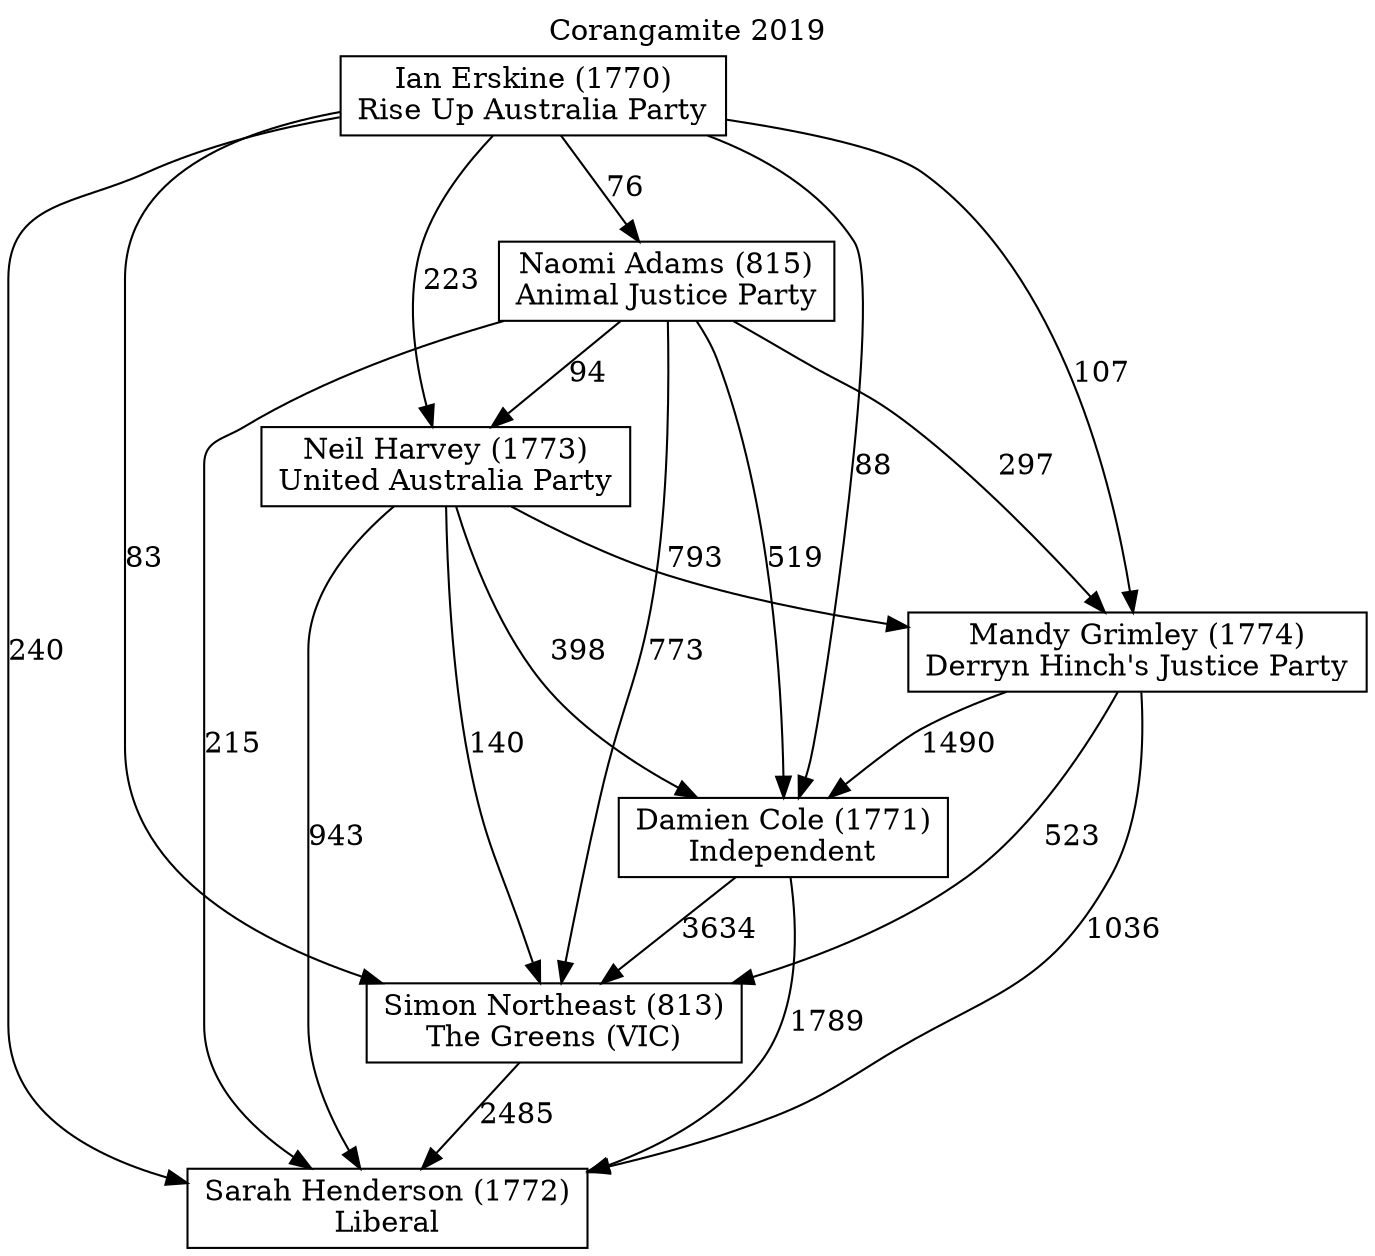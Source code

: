 // House preference flow
digraph "Sarah Henderson (1772)_Corangamite_2019" {
	graph [label="Corangamite 2019" labelloc=t mclimit=10]
	node [shape=box]
	"Sarah Henderson (1772)" [label="Sarah Henderson (1772)
Liberal"]
	"Simon Northeast (813)" [label="Simon Northeast (813)
The Greens (VIC)"]
	"Damien Cole (1771)" [label="Damien Cole (1771)
Independent"]
	"Mandy Grimley (1774)" [label="Mandy Grimley (1774)
Derryn Hinch's Justice Party"]
	"Neil Harvey (1773)" [label="Neil Harvey (1773)
United Australia Party"]
	"Naomi Adams (815)" [label="Naomi Adams (815)
Animal Justice Party"]
	"Ian Erskine (1770)" [label="Ian Erskine (1770)
Rise Up Australia Party"]
	"Simon Northeast (813)" -> "Sarah Henderson (1772)" [label=2485]
	"Damien Cole (1771)" -> "Simon Northeast (813)" [label=3634]
	"Mandy Grimley (1774)" -> "Damien Cole (1771)" [label=1490]
	"Neil Harvey (1773)" -> "Mandy Grimley (1774)" [label=793]
	"Naomi Adams (815)" -> "Neil Harvey (1773)" [label=94]
	"Ian Erskine (1770)" -> "Naomi Adams (815)" [label=76]
	"Damien Cole (1771)" -> "Sarah Henderson (1772)" [label=1789]
	"Mandy Grimley (1774)" -> "Sarah Henderson (1772)" [label=1036]
	"Neil Harvey (1773)" -> "Sarah Henderson (1772)" [label=943]
	"Naomi Adams (815)" -> "Sarah Henderson (1772)" [label=215]
	"Ian Erskine (1770)" -> "Sarah Henderson (1772)" [label=240]
	"Ian Erskine (1770)" -> "Neil Harvey (1773)" [label=223]
	"Naomi Adams (815)" -> "Mandy Grimley (1774)" [label=297]
	"Ian Erskine (1770)" -> "Mandy Grimley (1774)" [label=107]
	"Neil Harvey (1773)" -> "Damien Cole (1771)" [label=398]
	"Naomi Adams (815)" -> "Damien Cole (1771)" [label=519]
	"Ian Erskine (1770)" -> "Damien Cole (1771)" [label=88]
	"Mandy Grimley (1774)" -> "Simon Northeast (813)" [label=523]
	"Neil Harvey (1773)" -> "Simon Northeast (813)" [label=140]
	"Naomi Adams (815)" -> "Simon Northeast (813)" [label=773]
	"Ian Erskine (1770)" -> "Simon Northeast (813)" [label=83]
}
